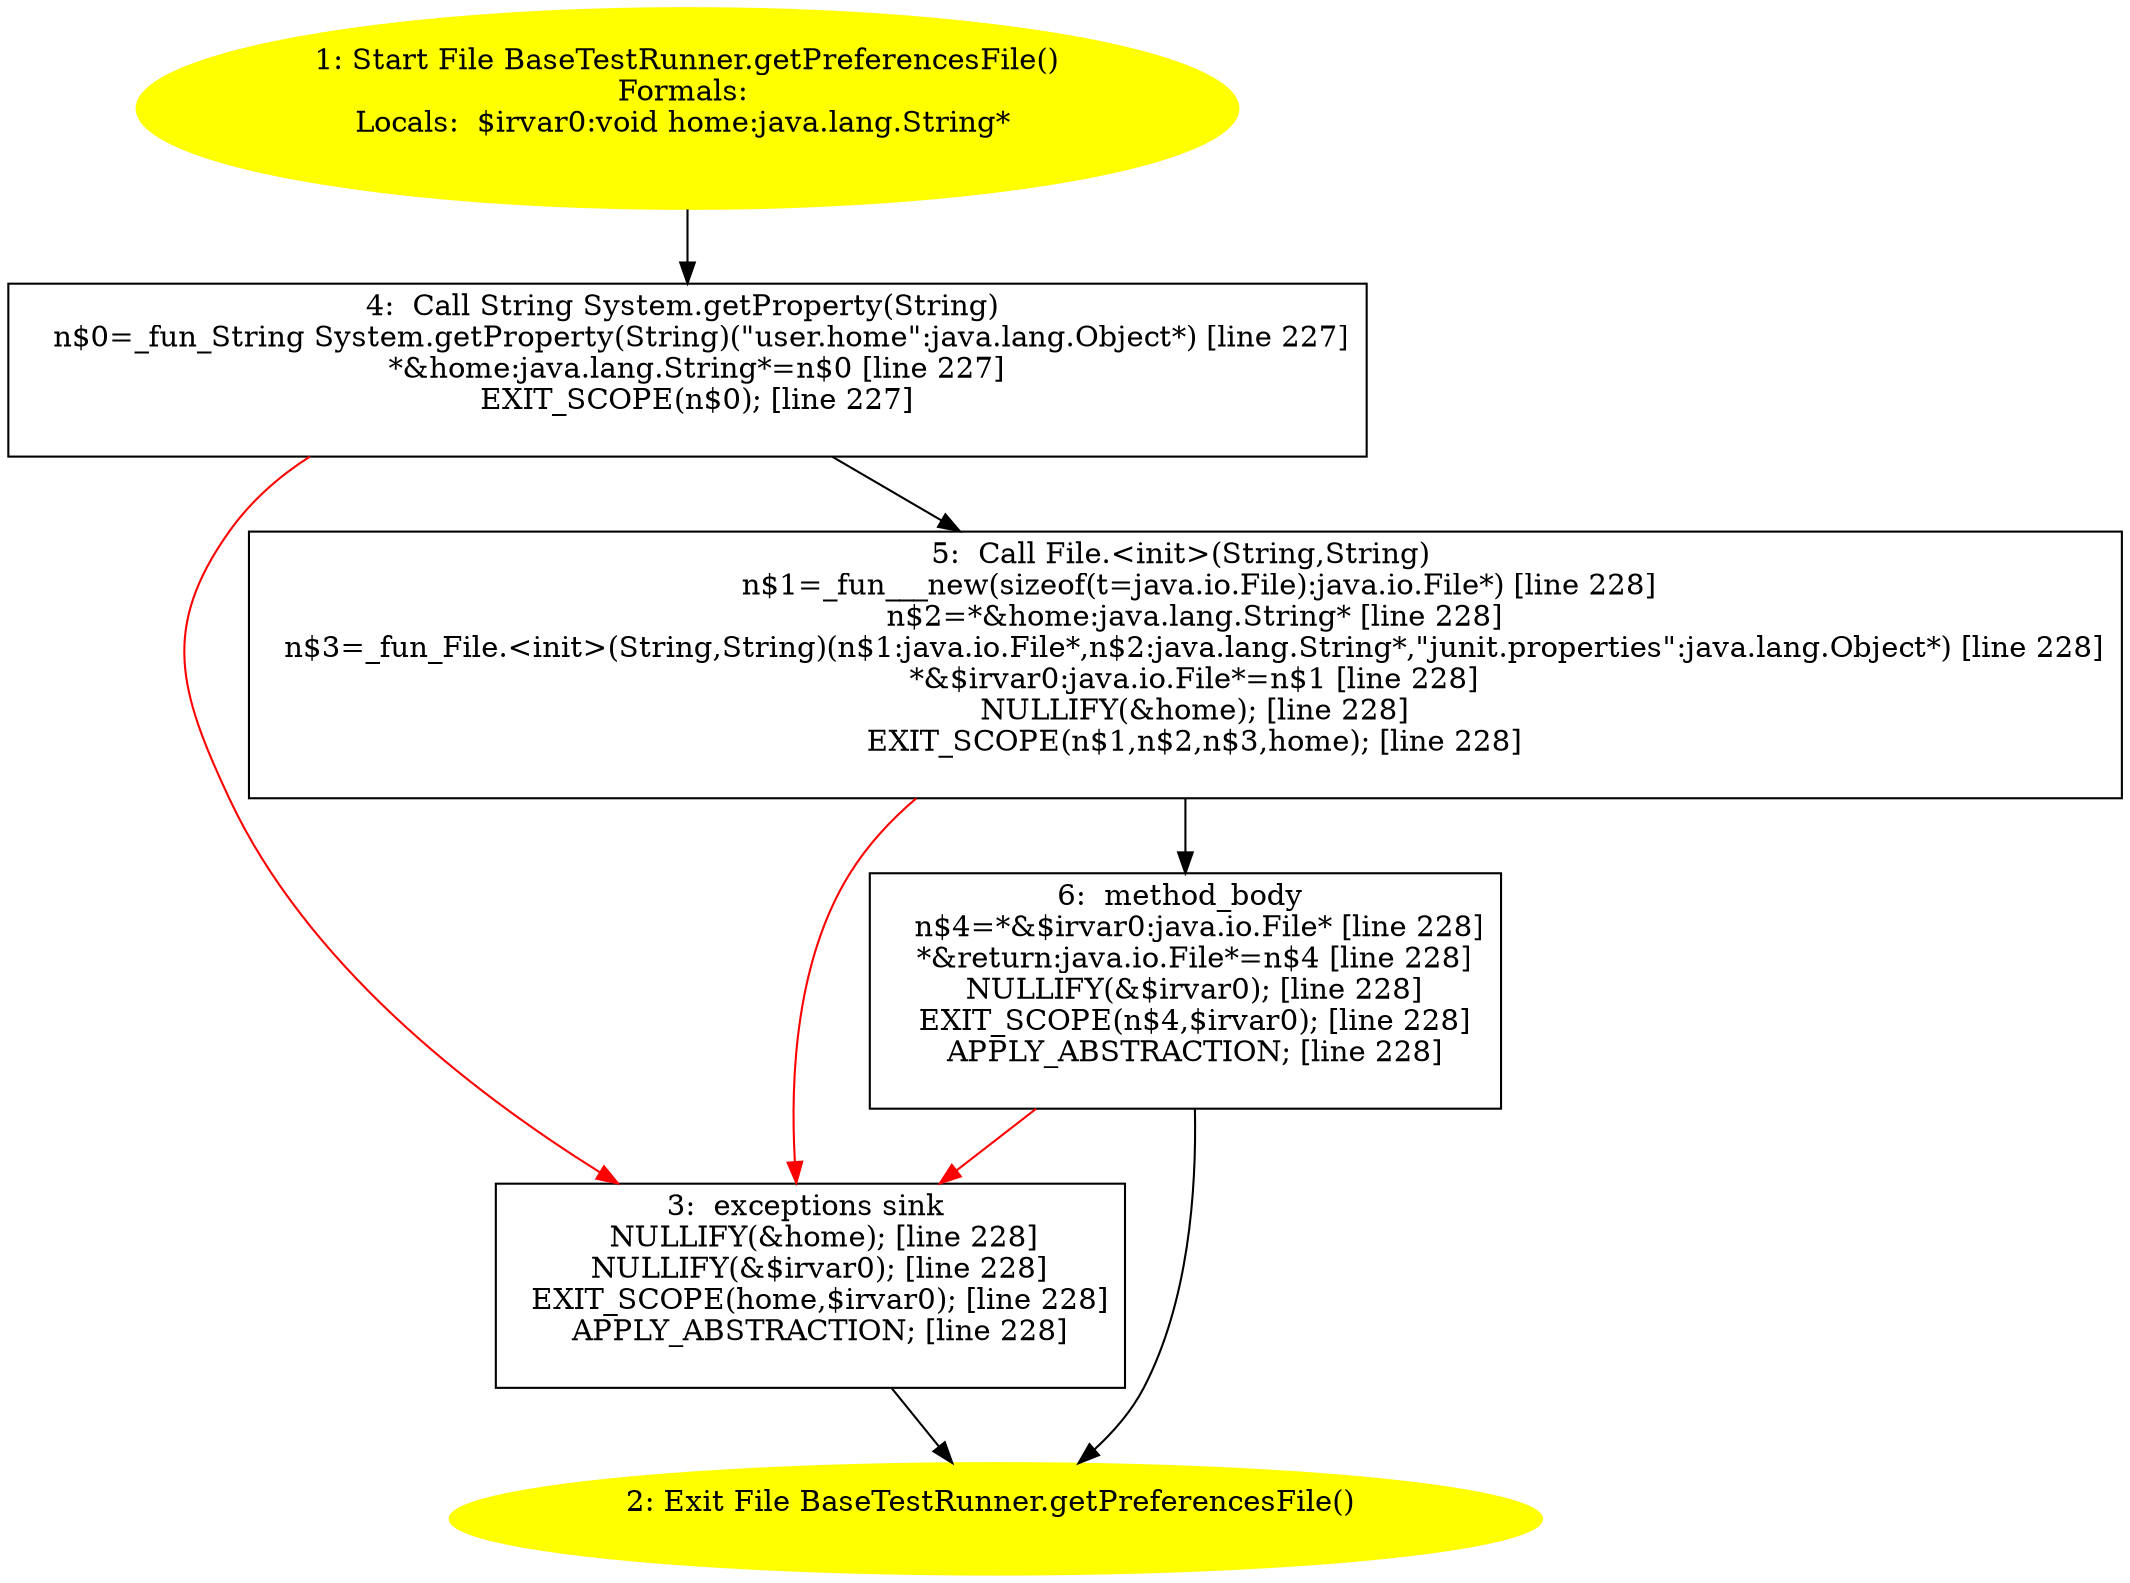 /* @generated */
digraph cfg {
"junit.runner.BaseTestRunner.getPreferencesFile():java.io.File.ec8d2c6f3b0a0ed3b7f2fa1042e81e48_1" [label="1: Start File BaseTestRunner.getPreferencesFile()\nFormals: \nLocals:  $irvar0:void home:java.lang.String* \n  " color=yellow style=filled]
	

	 "junit.runner.BaseTestRunner.getPreferencesFile():java.io.File.ec8d2c6f3b0a0ed3b7f2fa1042e81e48_1" -> "junit.runner.BaseTestRunner.getPreferencesFile():java.io.File.ec8d2c6f3b0a0ed3b7f2fa1042e81e48_4" ;
"junit.runner.BaseTestRunner.getPreferencesFile():java.io.File.ec8d2c6f3b0a0ed3b7f2fa1042e81e48_2" [label="2: Exit File BaseTestRunner.getPreferencesFile() \n  " color=yellow style=filled]
	

"junit.runner.BaseTestRunner.getPreferencesFile():java.io.File.ec8d2c6f3b0a0ed3b7f2fa1042e81e48_3" [label="3:  exceptions sink \n   NULLIFY(&home); [line 228]\n  NULLIFY(&$irvar0); [line 228]\n  EXIT_SCOPE(home,$irvar0); [line 228]\n  APPLY_ABSTRACTION; [line 228]\n " shape="box"]
	

	 "junit.runner.BaseTestRunner.getPreferencesFile():java.io.File.ec8d2c6f3b0a0ed3b7f2fa1042e81e48_3" -> "junit.runner.BaseTestRunner.getPreferencesFile():java.io.File.ec8d2c6f3b0a0ed3b7f2fa1042e81e48_2" ;
"junit.runner.BaseTestRunner.getPreferencesFile():java.io.File.ec8d2c6f3b0a0ed3b7f2fa1042e81e48_4" [label="4:  Call String System.getProperty(String) \n   n$0=_fun_String System.getProperty(String)(\"user.home\":java.lang.Object*) [line 227]\n  *&home:java.lang.String*=n$0 [line 227]\n  EXIT_SCOPE(n$0); [line 227]\n " shape="box"]
	

	 "junit.runner.BaseTestRunner.getPreferencesFile():java.io.File.ec8d2c6f3b0a0ed3b7f2fa1042e81e48_4" -> "junit.runner.BaseTestRunner.getPreferencesFile():java.io.File.ec8d2c6f3b0a0ed3b7f2fa1042e81e48_5" ;
	 "junit.runner.BaseTestRunner.getPreferencesFile():java.io.File.ec8d2c6f3b0a0ed3b7f2fa1042e81e48_4" -> "junit.runner.BaseTestRunner.getPreferencesFile():java.io.File.ec8d2c6f3b0a0ed3b7f2fa1042e81e48_3" [color="red" ];
"junit.runner.BaseTestRunner.getPreferencesFile():java.io.File.ec8d2c6f3b0a0ed3b7f2fa1042e81e48_5" [label="5:  Call File.<init>(String,String) \n   n$1=_fun___new(sizeof(t=java.io.File):java.io.File*) [line 228]\n  n$2=*&home:java.lang.String* [line 228]\n  n$3=_fun_File.<init>(String,String)(n$1:java.io.File*,n$2:java.lang.String*,\"junit.properties\":java.lang.Object*) [line 228]\n  *&$irvar0:java.io.File*=n$1 [line 228]\n  NULLIFY(&home); [line 228]\n  EXIT_SCOPE(n$1,n$2,n$3,home); [line 228]\n " shape="box"]
	

	 "junit.runner.BaseTestRunner.getPreferencesFile():java.io.File.ec8d2c6f3b0a0ed3b7f2fa1042e81e48_5" -> "junit.runner.BaseTestRunner.getPreferencesFile():java.io.File.ec8d2c6f3b0a0ed3b7f2fa1042e81e48_6" ;
	 "junit.runner.BaseTestRunner.getPreferencesFile():java.io.File.ec8d2c6f3b0a0ed3b7f2fa1042e81e48_5" -> "junit.runner.BaseTestRunner.getPreferencesFile():java.io.File.ec8d2c6f3b0a0ed3b7f2fa1042e81e48_3" [color="red" ];
"junit.runner.BaseTestRunner.getPreferencesFile():java.io.File.ec8d2c6f3b0a0ed3b7f2fa1042e81e48_6" [label="6:  method_body \n   n$4=*&$irvar0:java.io.File* [line 228]\n  *&return:java.io.File*=n$4 [line 228]\n  NULLIFY(&$irvar0); [line 228]\n  EXIT_SCOPE(n$4,$irvar0); [line 228]\n  APPLY_ABSTRACTION; [line 228]\n " shape="box"]
	

	 "junit.runner.BaseTestRunner.getPreferencesFile():java.io.File.ec8d2c6f3b0a0ed3b7f2fa1042e81e48_6" -> "junit.runner.BaseTestRunner.getPreferencesFile():java.io.File.ec8d2c6f3b0a0ed3b7f2fa1042e81e48_2" ;
	 "junit.runner.BaseTestRunner.getPreferencesFile():java.io.File.ec8d2c6f3b0a0ed3b7f2fa1042e81e48_6" -> "junit.runner.BaseTestRunner.getPreferencesFile():java.io.File.ec8d2c6f3b0a0ed3b7f2fa1042e81e48_3" [color="red" ];
}
